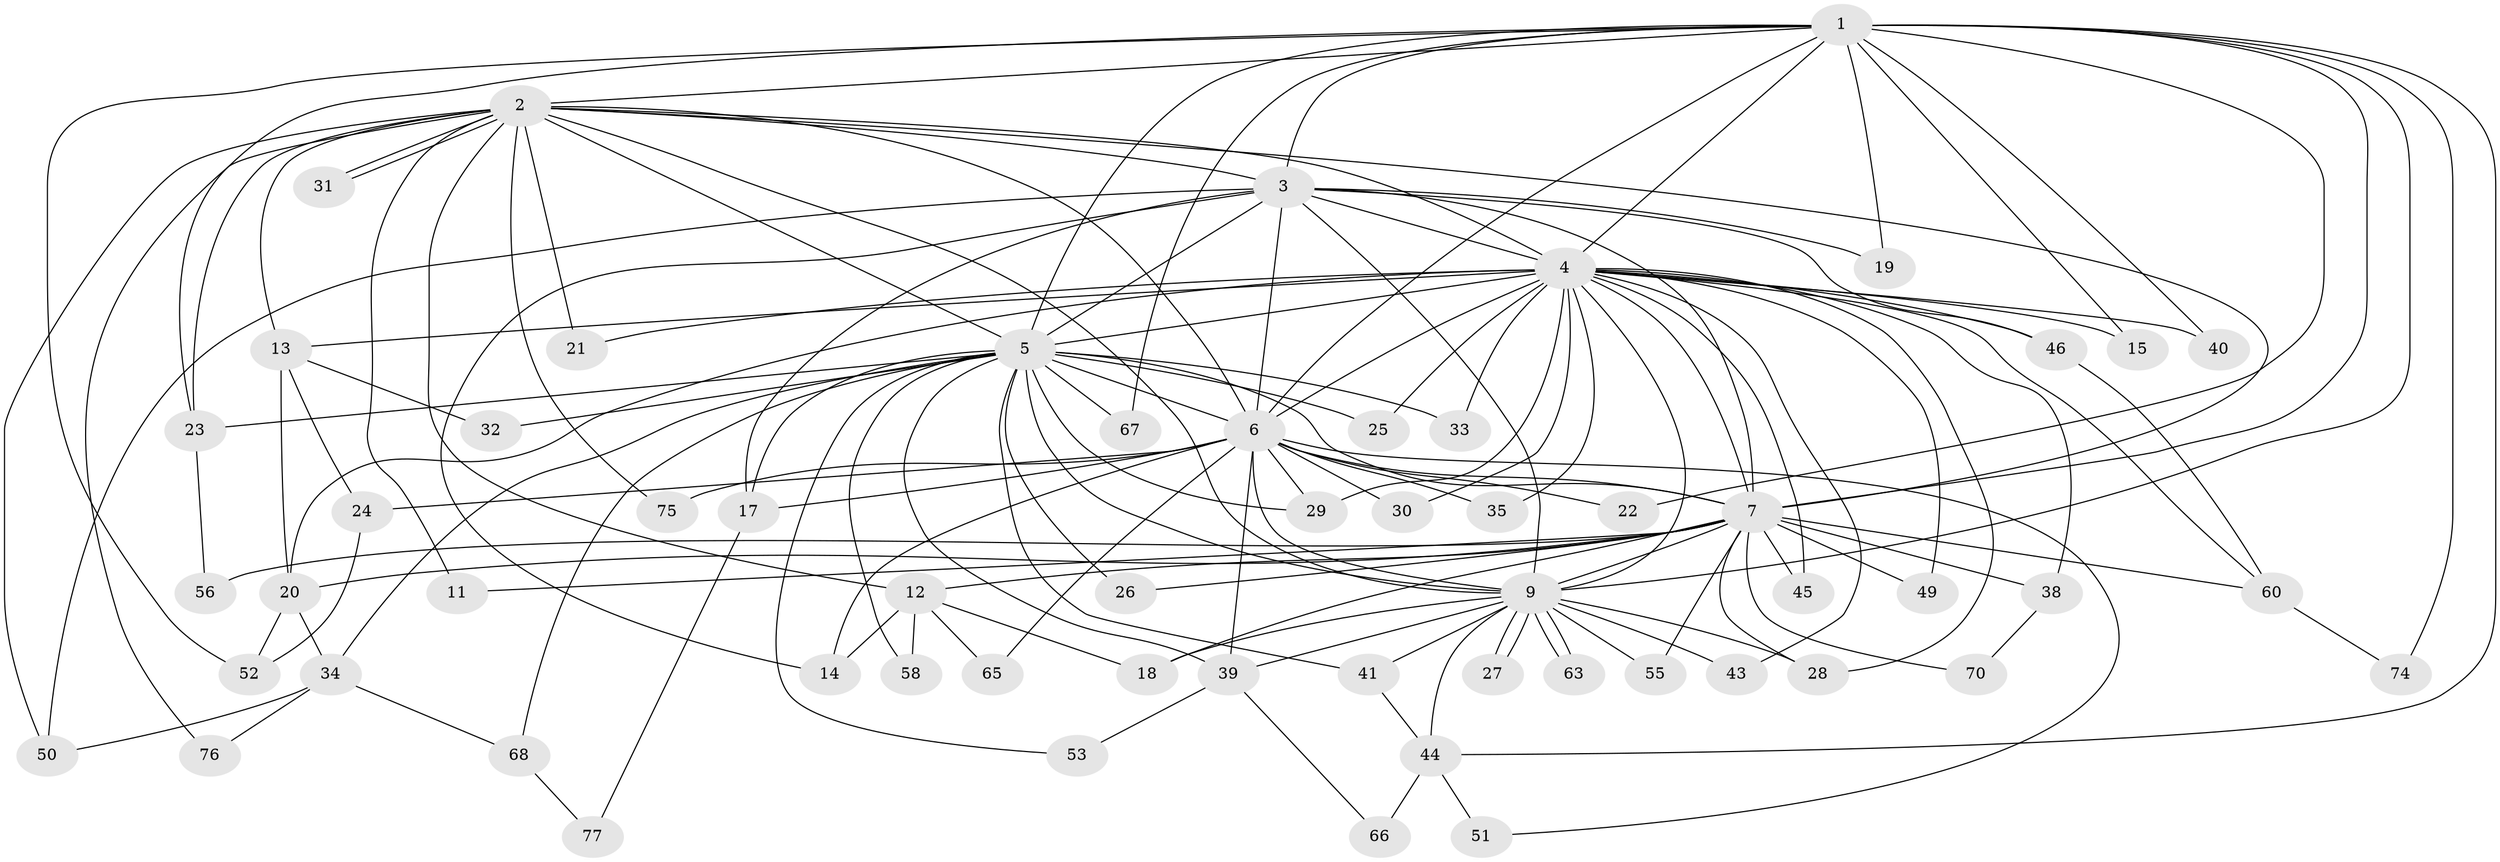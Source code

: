 // Generated by graph-tools (version 1.1) at 2025/23/03/03/25 07:23:39]
// undirected, 59 vertices, 142 edges
graph export_dot {
graph [start="1"]
  node [color=gray90,style=filled];
  1 [super="+37"];
  2 [super="+61"];
  3 [super="+36"];
  4 [super="+8"];
  5 [super="+10"];
  6 [super="+72"];
  7 [super="+16"];
  9 [super="+57"];
  11;
  12 [super="+48"];
  13 [super="+47"];
  14 [super="+54"];
  15;
  17 [super="+62"];
  18;
  19;
  20;
  21;
  22;
  23;
  24;
  25;
  26;
  27;
  28;
  29 [super="+64"];
  30;
  31;
  32;
  33;
  34;
  35;
  38;
  39 [super="+42"];
  40;
  41;
  43;
  44 [super="+59"];
  45;
  46 [super="+73"];
  49;
  50 [super="+69"];
  51;
  52 [super="+71"];
  53;
  55;
  56;
  58;
  60;
  63;
  65;
  66;
  67;
  68;
  70;
  74;
  75;
  76;
  77;
  1 -- 2;
  1 -- 3;
  1 -- 4 [weight=2];
  1 -- 5 [weight=2];
  1 -- 6;
  1 -- 7;
  1 -- 9;
  1 -- 15;
  1 -- 19;
  1 -- 22;
  1 -- 44;
  1 -- 52;
  1 -- 67;
  1 -- 40;
  1 -- 74;
  1 -- 23;
  2 -- 3;
  2 -- 4 [weight=2];
  2 -- 5 [weight=2];
  2 -- 6;
  2 -- 7;
  2 -- 9;
  2 -- 11;
  2 -- 12 [weight=2];
  2 -- 13;
  2 -- 21;
  2 -- 23;
  2 -- 31;
  2 -- 31;
  2 -- 75;
  2 -- 76;
  2 -- 50;
  3 -- 4 [weight=3];
  3 -- 5 [weight=2];
  3 -- 6 [weight=2];
  3 -- 7;
  3 -- 9;
  3 -- 17;
  3 -- 19;
  3 -- 46;
  3 -- 50;
  3 -- 14;
  4 -- 5 [weight=4];
  4 -- 6 [weight=2];
  4 -- 7 [weight=3];
  4 -- 9 [weight=2];
  4 -- 13;
  4 -- 21;
  4 -- 25;
  4 -- 29;
  4 -- 33;
  4 -- 38;
  4 -- 40;
  4 -- 43;
  4 -- 45;
  4 -- 60;
  4 -- 35;
  4 -- 46;
  4 -- 15;
  4 -- 49;
  4 -- 20;
  4 -- 28;
  4 -- 30;
  5 -- 6 [weight=2];
  5 -- 7 [weight=2];
  5 -- 9 [weight=2];
  5 -- 23;
  5 -- 26;
  5 -- 29;
  5 -- 33;
  5 -- 34;
  5 -- 67;
  5 -- 32;
  5 -- 68;
  5 -- 41;
  5 -- 17;
  5 -- 53;
  5 -- 25;
  5 -- 58;
  5 -- 39;
  6 -- 7;
  6 -- 9;
  6 -- 14;
  6 -- 22;
  6 -- 24;
  6 -- 30;
  6 -- 35;
  6 -- 39;
  6 -- 51;
  6 -- 65;
  6 -- 75;
  6 -- 17;
  6 -- 29;
  7 -- 9;
  7 -- 11;
  7 -- 12;
  7 -- 18;
  7 -- 20;
  7 -- 28;
  7 -- 45;
  7 -- 49;
  7 -- 56;
  7 -- 55;
  7 -- 70;
  7 -- 38;
  7 -- 26;
  7 -- 60;
  9 -- 18;
  9 -- 27;
  9 -- 27;
  9 -- 39;
  9 -- 41;
  9 -- 43;
  9 -- 44;
  9 -- 55;
  9 -- 63;
  9 -- 63;
  9 -- 28;
  12 -- 14;
  12 -- 58;
  12 -- 65;
  12 -- 18;
  13 -- 24;
  13 -- 32;
  13 -- 20;
  17 -- 77;
  20 -- 34;
  20 -- 52;
  23 -- 56;
  24 -- 52;
  34 -- 50;
  34 -- 68;
  34 -- 76;
  38 -- 70;
  39 -- 53;
  39 -- 66;
  41 -- 44;
  44 -- 51;
  44 -- 66;
  46 -- 60;
  60 -- 74;
  68 -- 77;
}
